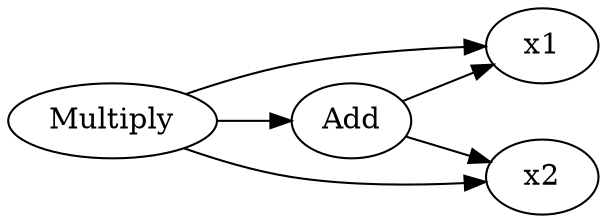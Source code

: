 digraph function2 {
	rankdir=LR
	140659223545040 [label=Multiply]
	140659224017360 [label=x1]
	140659223545040 -> 140659224017360
	140659224016400 [label=x2]
	140659223545040 -> 140659224016400
	140660835403328 [label=Add]
	140659223545040 -> 140660835403328
	140659224017360 [label=x1]
	140660835403328 -> 140659224017360
	140659224016400 [label=x2]
	140660835403328 -> 140659224016400
}
